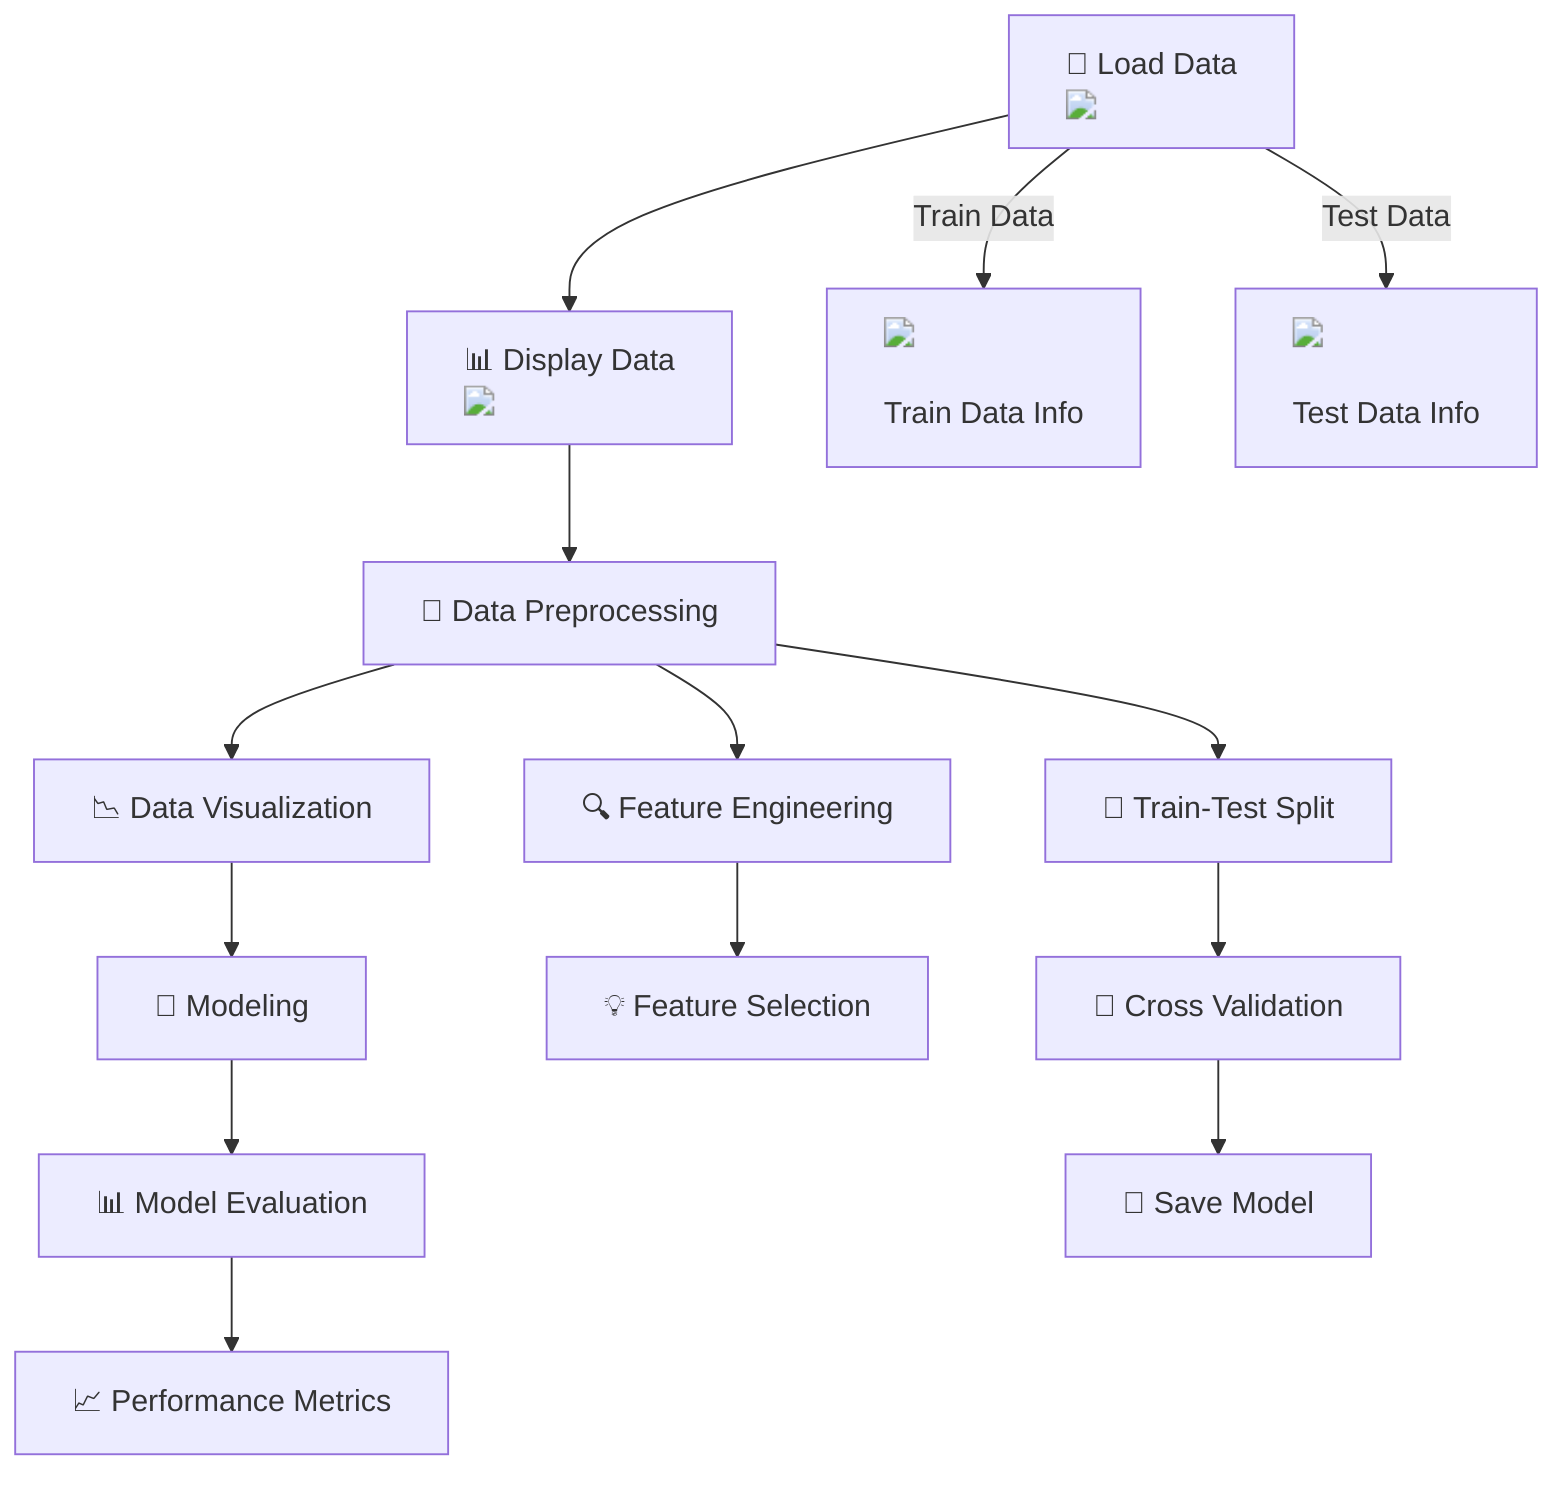 flowchart TD
    A["📁 Load Data <img src='icons/file.svg' />"] --> B["📊 Display Data <img src='icons/table.svg' />"]
    B --> C["🧹 Data Preprocessing"]
    C --> D["📉 Data Visualization"]
    D --> E["🧠 Modeling"]
    E --> F["📊 Model Evaluation"]

    A -->|Train Data| G["<img src='dummy_plots/barplot_template.svg'/> <br/> Train Data Info"]
    A -->|Test Data| H["<img src='dummy_plots/scatter_plot_template.svg'/> <br/> Test Data Info"]
    
    C --> I["🔍 Feature Engineering"]
    C --> J["🧭 Train-Test Split"]
    
    I --> K["💡 Feature Selection"]
    J --> L["🔄 Cross Validation"]
    
    L --> M["💾 Save Model"]
    F --> N["📈 Performance Metrics"]
